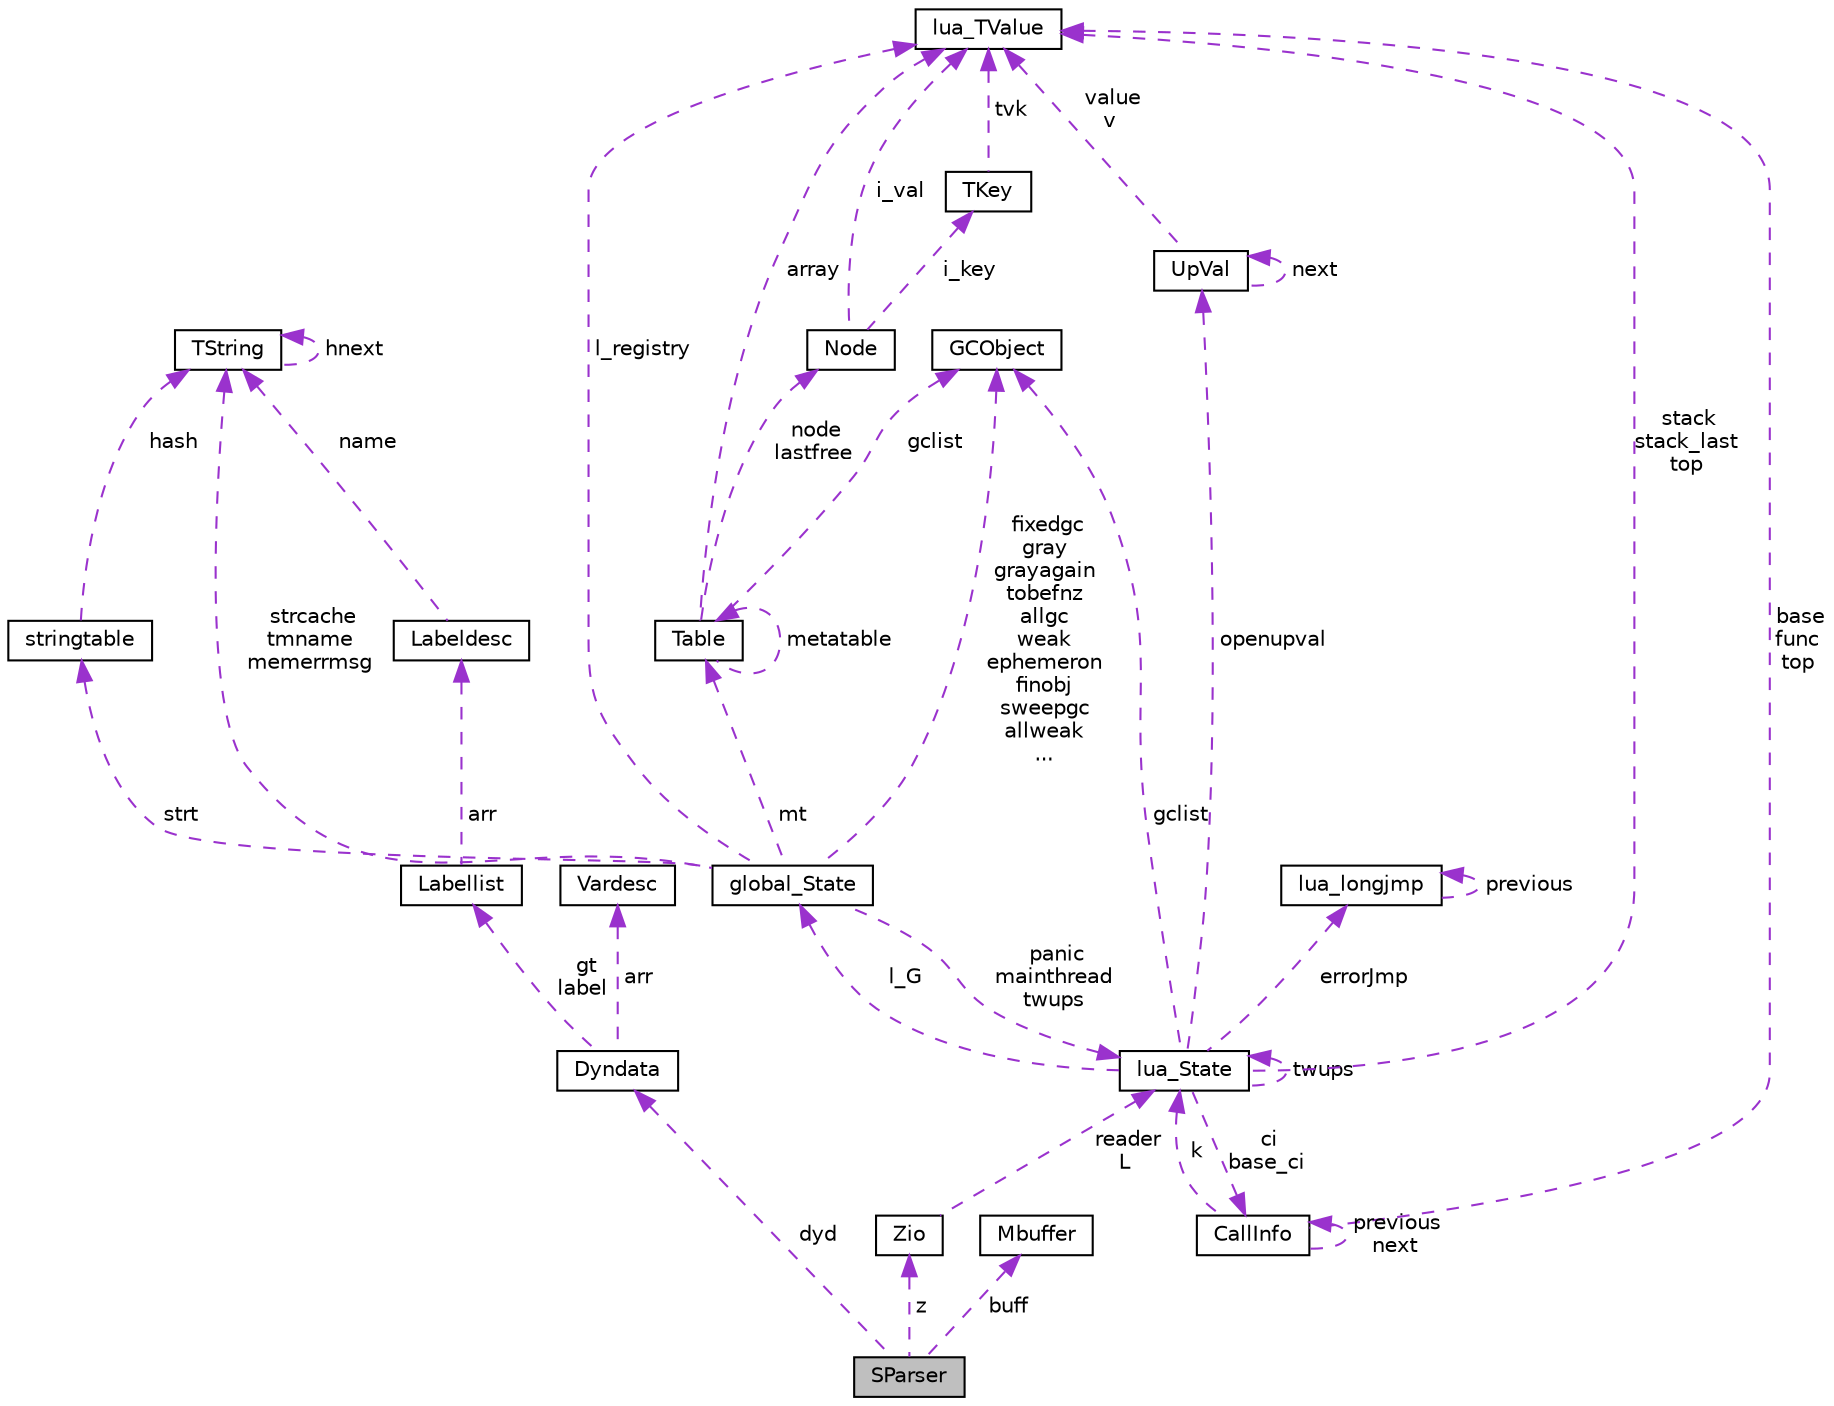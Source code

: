 digraph "SParser"
{
 // LATEX_PDF_SIZE
  edge [fontname="Helvetica",fontsize="10",labelfontname="Helvetica",labelfontsize="10"];
  node [fontname="Helvetica",fontsize="10",shape=record];
  Node1 [label="SParser",height=0.2,width=0.4,color="black", fillcolor="grey75", style="filled", fontcolor="black",tooltip=" "];
  Node2 -> Node1 [dir="back",color="darkorchid3",fontsize="10",style="dashed",label=" dyd" ,fontname="Helvetica"];
  Node2 [label="Dyndata",height=0.2,width=0.4,color="black", fillcolor="white", style="filled",URL="$struct_dyndata.html",tooltip=" "];
  Node3 -> Node2 [dir="back",color="darkorchid3",fontsize="10",style="dashed",label=" gt\nlabel" ,fontname="Helvetica"];
  Node3 [label="Labellist",height=0.2,width=0.4,color="black", fillcolor="white", style="filled",URL="$struct_labellist.html",tooltip=" "];
  Node4 -> Node3 [dir="back",color="darkorchid3",fontsize="10",style="dashed",label=" arr" ,fontname="Helvetica"];
  Node4 [label="Labeldesc",height=0.2,width=0.4,color="black", fillcolor="white", style="filled",URL="$struct_labeldesc.html",tooltip=" "];
  Node5 -> Node4 [dir="back",color="darkorchid3",fontsize="10",style="dashed",label=" name" ,fontname="Helvetica"];
  Node5 [label="TString",height=0.2,width=0.4,color="black", fillcolor="white", style="filled",URL="$struct_t_string.html",tooltip=" "];
  Node5 -> Node5 [dir="back",color="darkorchid3",fontsize="10",style="dashed",label=" hnext" ,fontname="Helvetica"];
  Node6 -> Node2 [dir="back",color="darkorchid3",fontsize="10",style="dashed",label=" arr" ,fontname="Helvetica"];
  Node6 [label="Vardesc",height=0.2,width=0.4,color="black", fillcolor="white", style="filled",URL="$struct_vardesc.html",tooltip=" "];
  Node7 -> Node1 [dir="back",color="darkorchid3",fontsize="10",style="dashed",label=" z" ,fontname="Helvetica"];
  Node7 [label="Zio",height=0.2,width=0.4,color="black", fillcolor="white", style="filled",URL="$struct_zio.html",tooltip=" "];
  Node8 -> Node7 [dir="back",color="darkorchid3",fontsize="10",style="dashed",label=" reader\nL" ,fontname="Helvetica"];
  Node8 [label="lua_State",height=0.2,width=0.4,color="black", fillcolor="white", style="filled",URL="$structlua___state.html",tooltip=" "];
  Node9 -> Node8 [dir="back",color="darkorchid3",fontsize="10",style="dashed",label=" openupval" ,fontname="Helvetica"];
  Node9 [label="UpVal",height=0.2,width=0.4,color="black", fillcolor="white", style="filled",URL="$struct_up_val.html",tooltip=" "];
  Node9 -> Node9 [dir="back",color="darkorchid3",fontsize="10",style="dashed",label=" next" ,fontname="Helvetica"];
  Node10 -> Node9 [dir="back",color="darkorchid3",fontsize="10",style="dashed",label=" value\nv" ,fontname="Helvetica"];
  Node10 [label="lua_TValue",height=0.2,width=0.4,color="black", fillcolor="white", style="filled",URL="$structlua___t_value.html",tooltip=" "];
  Node10 -> Node8 [dir="back",color="darkorchid3",fontsize="10",style="dashed",label=" stack\nstack_last\ntop" ,fontname="Helvetica"];
  Node11 -> Node8 [dir="back",color="darkorchid3",fontsize="10",style="dashed",label=" errorJmp" ,fontname="Helvetica"];
  Node11 [label="lua_longjmp",height=0.2,width=0.4,color="black", fillcolor="white", style="filled",URL="$structlua__longjmp.html",tooltip=" "];
  Node11 -> Node11 [dir="back",color="darkorchid3",fontsize="10",style="dashed",label=" previous" ,fontname="Helvetica"];
  Node12 -> Node8 [dir="back",color="darkorchid3",fontsize="10",style="dashed",label=" l_G" ,fontname="Helvetica"];
  Node12 [label="global_State",height=0.2,width=0.4,color="black", fillcolor="white", style="filled",URL="$structglobal___state.html",tooltip=" "];
  Node10 -> Node12 [dir="back",color="darkorchid3",fontsize="10",style="dashed",label=" l_registry" ,fontname="Helvetica"];
  Node13 -> Node12 [dir="back",color="darkorchid3",fontsize="10",style="dashed",label=" strt" ,fontname="Helvetica"];
  Node13 [label="stringtable",height=0.2,width=0.4,color="black", fillcolor="white", style="filled",URL="$structstringtable.html",tooltip=" "];
  Node5 -> Node13 [dir="back",color="darkorchid3",fontsize="10",style="dashed",label=" hash" ,fontname="Helvetica"];
  Node5 -> Node12 [dir="back",color="darkorchid3",fontsize="10",style="dashed",label=" strcache\ntmname\nmemerrmsg" ,fontname="Helvetica"];
  Node14 -> Node12 [dir="back",color="darkorchid3",fontsize="10",style="dashed",label=" mt" ,fontname="Helvetica"];
  Node14 [label="Table",height=0.2,width=0.4,color="black", fillcolor="white", style="filled",URL="$struct_table.html",tooltip=" "];
  Node15 -> Node14 [dir="back",color="darkorchid3",fontsize="10",style="dashed",label=" node\nlastfree" ,fontname="Helvetica"];
  Node15 [label="Node",height=0.2,width=0.4,color="black", fillcolor="white", style="filled",URL="$struct_node.html",tooltip=" "];
  Node10 -> Node15 [dir="back",color="darkorchid3",fontsize="10",style="dashed",label=" i_val" ,fontname="Helvetica"];
  Node16 -> Node15 [dir="back",color="darkorchid3",fontsize="10",style="dashed",label=" i_key" ,fontname="Helvetica"];
  Node16 [label="TKey",height=0.2,width=0.4,color="black", fillcolor="white", style="filled",URL="$union_t_key.html",tooltip=" "];
  Node10 -> Node16 [dir="back",color="darkorchid3",fontsize="10",style="dashed",label=" tvk" ,fontname="Helvetica"];
  Node10 -> Node14 [dir="back",color="darkorchid3",fontsize="10",style="dashed",label=" array" ,fontname="Helvetica"];
  Node14 -> Node14 [dir="back",color="darkorchid3",fontsize="10",style="dashed",label=" metatable" ,fontname="Helvetica"];
  Node17 -> Node14 [dir="back",color="darkorchid3",fontsize="10",style="dashed",label=" gclist" ,fontname="Helvetica"];
  Node17 [label="GCObject",height=0.2,width=0.4,color="black", fillcolor="white", style="filled",URL="$struct_g_c_object.html",tooltip=" "];
  Node17 -> Node12 [dir="back",color="darkorchid3",fontsize="10",style="dashed",label=" fixedgc\ngray\ngrayagain\ntobefnz\nallgc\nweak\nephemeron\nfinobj\nsweepgc\nallweak\n..." ,fontname="Helvetica"];
  Node8 -> Node12 [dir="back",color="darkorchid3",fontsize="10",style="dashed",label=" panic\nmainthread\ntwups" ,fontname="Helvetica"];
  Node17 -> Node8 [dir="back",color="darkorchid3",fontsize="10",style="dashed",label=" gclist" ,fontname="Helvetica"];
  Node8 -> Node8 [dir="back",color="darkorchid3",fontsize="10",style="dashed",label=" twups" ,fontname="Helvetica"];
  Node18 -> Node8 [dir="back",color="darkorchid3",fontsize="10",style="dashed",label=" ci\nbase_ci" ,fontname="Helvetica"];
  Node18 [label="CallInfo",height=0.2,width=0.4,color="black", fillcolor="white", style="filled",URL="$struct_call_info.html",tooltip=" "];
  Node10 -> Node18 [dir="back",color="darkorchid3",fontsize="10",style="dashed",label=" base\nfunc\ntop" ,fontname="Helvetica"];
  Node8 -> Node18 [dir="back",color="darkorchid3",fontsize="10",style="dashed",label=" k" ,fontname="Helvetica"];
  Node18 -> Node18 [dir="back",color="darkorchid3",fontsize="10",style="dashed",label=" previous\nnext" ,fontname="Helvetica"];
  Node19 -> Node1 [dir="back",color="darkorchid3",fontsize="10",style="dashed",label=" buff" ,fontname="Helvetica"];
  Node19 [label="Mbuffer",height=0.2,width=0.4,color="black", fillcolor="white", style="filled",URL="$struct_mbuffer.html",tooltip=" "];
}

